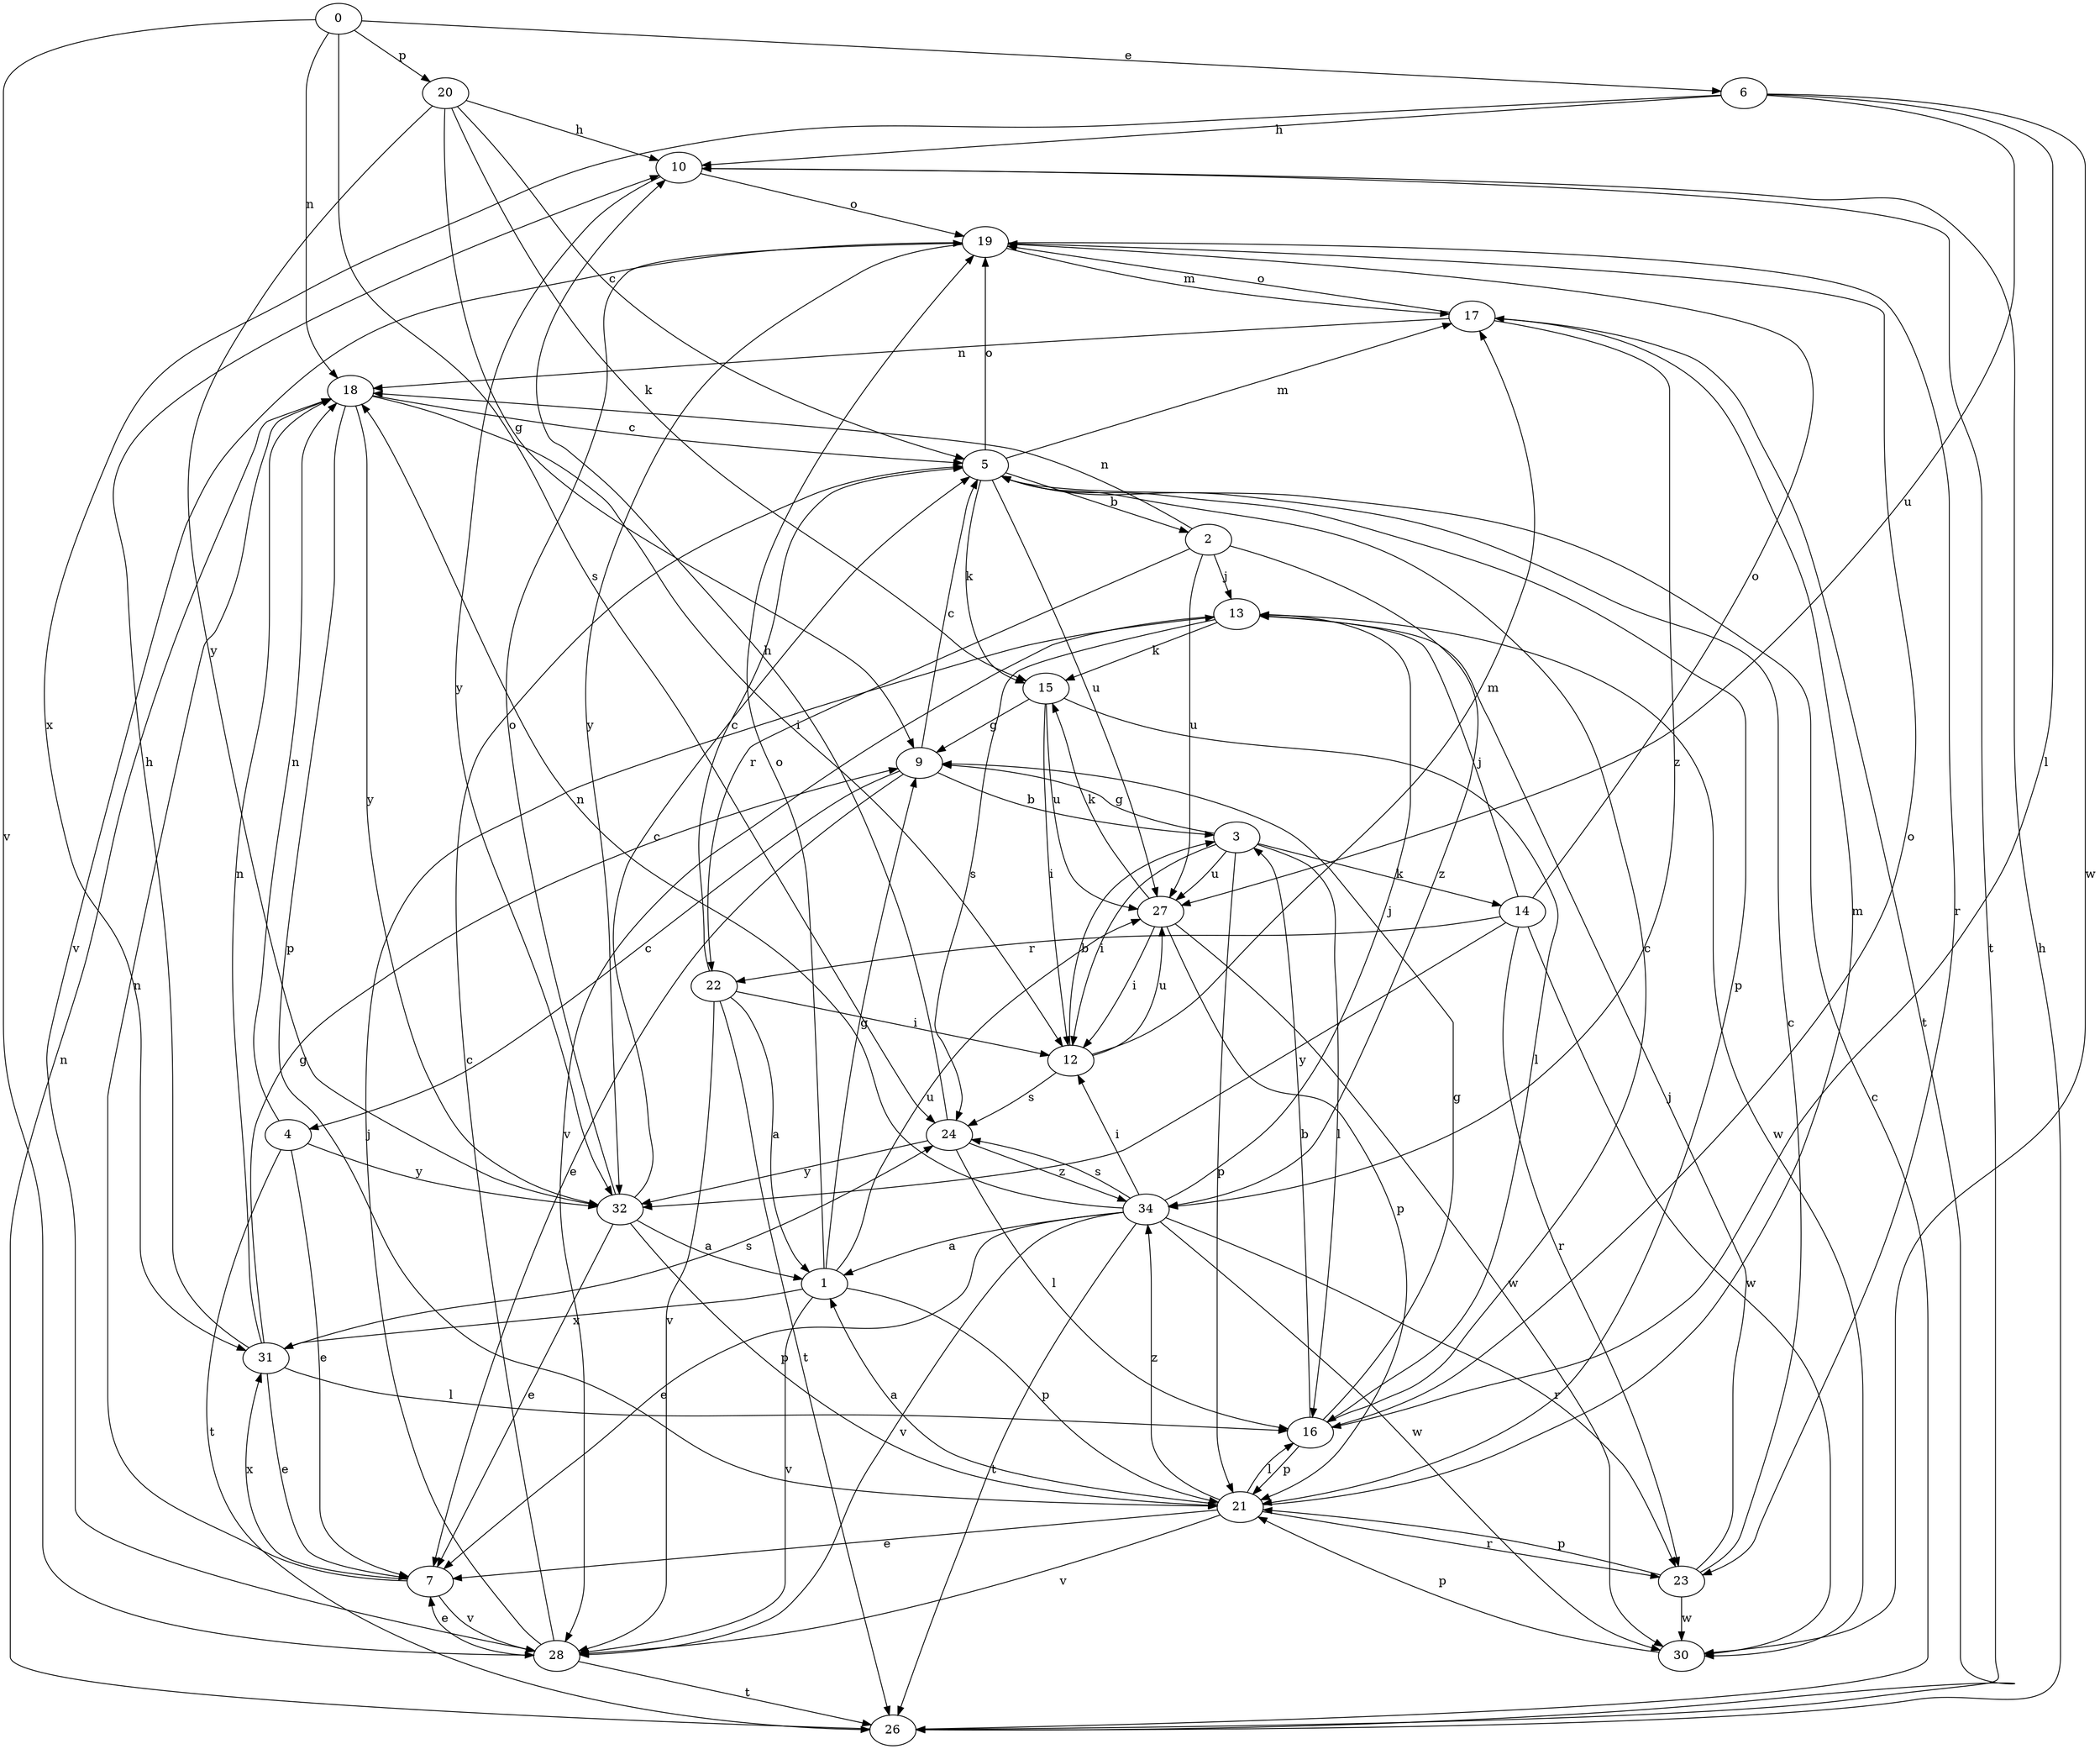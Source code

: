 strict digraph  {
0;
1;
2;
3;
4;
5;
6;
7;
9;
10;
12;
13;
14;
15;
16;
17;
18;
19;
20;
21;
22;
23;
24;
26;
27;
28;
30;
31;
32;
34;
0 -> 6  [label=e];
0 -> 18  [label=n];
0 -> 20  [label=p];
0 -> 24  [label=s];
0 -> 28  [label=v];
1 -> 9  [label=g];
1 -> 19  [label=o];
1 -> 21  [label=p];
1 -> 27  [label=u];
1 -> 28  [label=v];
1 -> 31  [label=x];
2 -> 13  [label=j];
2 -> 18  [label=n];
2 -> 22  [label=r];
2 -> 27  [label=u];
2 -> 34  [label=z];
3 -> 9  [label=g];
3 -> 12  [label=i];
3 -> 14  [label=k];
3 -> 16  [label=l];
3 -> 21  [label=p];
3 -> 27  [label=u];
4 -> 7  [label=e];
4 -> 18  [label=n];
4 -> 26  [label=t];
4 -> 32  [label=y];
5 -> 2  [label=b];
5 -> 15  [label=k];
5 -> 17  [label=m];
5 -> 19  [label=o];
5 -> 21  [label=p];
5 -> 27  [label=u];
6 -> 10  [label=h];
6 -> 16  [label=l];
6 -> 27  [label=u];
6 -> 30  [label=w];
6 -> 31  [label=x];
7 -> 18  [label=n];
7 -> 28  [label=v];
7 -> 31  [label=x];
9 -> 3  [label=b];
9 -> 4  [label=c];
9 -> 5  [label=c];
9 -> 7  [label=e];
10 -> 19  [label=o];
10 -> 26  [label=t];
10 -> 32  [label=y];
12 -> 3  [label=b];
12 -> 17  [label=m];
12 -> 24  [label=s];
12 -> 27  [label=u];
13 -> 15  [label=k];
13 -> 24  [label=s];
13 -> 28  [label=v];
13 -> 30  [label=w];
14 -> 13  [label=j];
14 -> 19  [label=o];
14 -> 22  [label=r];
14 -> 23  [label=r];
14 -> 30  [label=w];
14 -> 32  [label=y];
15 -> 9  [label=g];
15 -> 12  [label=i];
15 -> 16  [label=l];
15 -> 27  [label=u];
16 -> 3  [label=b];
16 -> 5  [label=c];
16 -> 9  [label=g];
16 -> 19  [label=o];
16 -> 21  [label=p];
17 -> 18  [label=n];
17 -> 19  [label=o];
17 -> 26  [label=t];
17 -> 34  [label=z];
18 -> 5  [label=c];
18 -> 12  [label=i];
18 -> 21  [label=p];
18 -> 32  [label=y];
19 -> 17  [label=m];
19 -> 23  [label=r];
19 -> 28  [label=v];
19 -> 32  [label=y];
20 -> 5  [label=c];
20 -> 9  [label=g];
20 -> 10  [label=h];
20 -> 15  [label=k];
20 -> 32  [label=y];
21 -> 1  [label=a];
21 -> 7  [label=e];
21 -> 16  [label=l];
21 -> 17  [label=m];
21 -> 23  [label=r];
21 -> 28  [label=v];
21 -> 34  [label=z];
22 -> 1  [label=a];
22 -> 5  [label=c];
22 -> 12  [label=i];
22 -> 26  [label=t];
22 -> 28  [label=v];
23 -> 5  [label=c];
23 -> 13  [label=j];
23 -> 21  [label=p];
23 -> 30  [label=w];
24 -> 10  [label=h];
24 -> 16  [label=l];
24 -> 32  [label=y];
24 -> 34  [label=z];
26 -> 5  [label=c];
26 -> 10  [label=h];
26 -> 18  [label=n];
27 -> 12  [label=i];
27 -> 15  [label=k];
27 -> 21  [label=p];
27 -> 30  [label=w];
28 -> 5  [label=c];
28 -> 7  [label=e];
28 -> 13  [label=j];
28 -> 26  [label=t];
30 -> 21  [label=p];
31 -> 7  [label=e];
31 -> 9  [label=g];
31 -> 10  [label=h];
31 -> 16  [label=l];
31 -> 18  [label=n];
31 -> 24  [label=s];
32 -> 1  [label=a];
32 -> 5  [label=c];
32 -> 7  [label=e];
32 -> 19  [label=o];
32 -> 21  [label=p];
34 -> 1  [label=a];
34 -> 7  [label=e];
34 -> 12  [label=i];
34 -> 13  [label=j];
34 -> 18  [label=n];
34 -> 23  [label=r];
34 -> 24  [label=s];
34 -> 26  [label=t];
34 -> 28  [label=v];
34 -> 30  [label=w];
}
